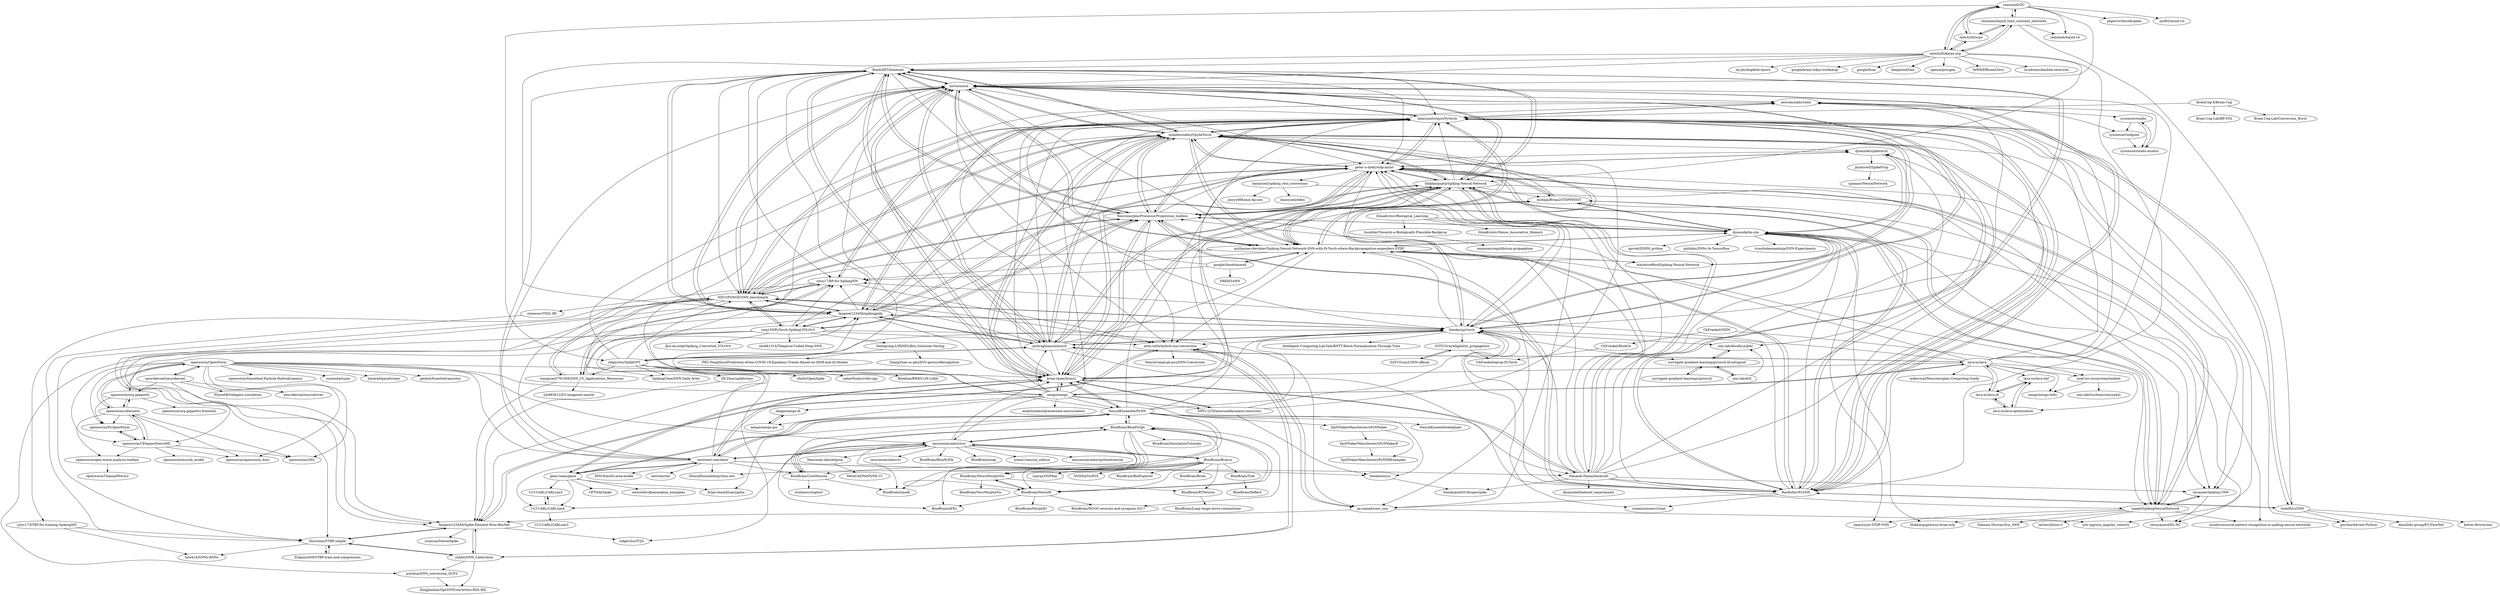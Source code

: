 digraph G {
"BindsNET/bindsnet" -> "norse/norse"
"BindsNET/bindsnet" -> "Shikhargupta/Spiking-Neural-Network"
"BindsNET/bindsnet" -> "miladmozafari/SpykeTorch"
"BindsNET/bindsnet" -> "fangwei123456/spikingjelly"
"BindsNET/bindsnet" -> "brian-team/brian2"
"BindsNET/bindsnet" -> "jeshraghian/snntorch"
"BindsNET/bindsnet" -> "BasBuller/PySNN"
"BindsNET/bindsnet" -> "NeuromorphicProcessorProject/snn_toolbox"
"BindsNET/bindsnet" -> "guillaume-chevalier/Spiking-Neural-Network-SNN-with-PyTorch-where-Backpropagation-engenders-STDP"
"BindsNET/bindsnet" -> "bamsumit/slayerPytorch"
"BindsNET/bindsnet" -> "XDUSPONGE/SNN_benchmark"
"BindsNET/bindsnet" -> "peter-u-diehl/stdp-mnist"
"BindsNET/bindsnet" -> "fzenke/spytorch"
"BindsNET/bindsnet" -> "cwq159/PyTorch-Spiking-YOLOv3"
"BindsNET/bindsnet" -> "yjwu17/BP-for-SpikingNN"
"ChFrenkel/ODIN" -> "ChFrenkel/ReckOn"
"ChFrenkel/ODIN" -> "intel-nrc-ecosystem/models"
"Shikhargupta/Spiking-Neural-Network" -> "BindsNET/bindsnet"
"Shikhargupta/Spiking-Neural-Network" -> "peter-u-diehl/stdp-mnist"
"Shikhargupta/Spiking-Neural-Network" -> "brian-team/brian2"
"Shikhargupta/Spiking-Neural-Network" -> "NeuromorphicProcessorProject/snn_toolbox"
"Shikhargupta/Spiking-Neural-Network" -> "miladmozafari/SpykeTorch"
"Shikhargupta/Spiking-Neural-Network" -> "norse/norse"
"Shikhargupta/Spiking-Neural-Network" -> "guillaume-chevalier/Spiking-Neural-Network-SNN-with-PyTorch-where-Backpropagation-engenders-STDP"
"Shikhargupta/Spiking-Neural-Network" -> "Hananel-Hazan/bindsnet"
"Shikhargupta/Spiking-Neural-Network" -> "djsaunde/lm-snn"
"Shikhargupta/Spiking-Neural-Network" -> "maael/SpikingNeuralNetwork"
"Shikhargupta/Spiking-Neural-Network" -> "bamsumit/slayerPytorch"
"Shikhargupta/Spiking-Neural-Network" -> "fangwei123456/spikingjelly"
"Shikhargupta/Spiking-Neural-Network" -> "jeshraghian/snntorch"
"Shikhargupta/Spiking-Neural-Network" -> "zxzhijia/Brian2STDPMNIST"
"Shikhargupta/Spiking-Neural-Network" -> "BasBuller/PySNN"
"XDUSPONGE/SNN_benchmark" -> "yjwu17/BP-for-SpikingNN"
"XDUSPONGE/SNN_benchmark" -> "wangxiao5791509/SNN_CV_Applications_Resources"
"XDUSPONGE/SNN_benchmark" -> "fangwei123456/spikingjelly"
"XDUSPONGE/SNN_benchmark" -> "fangwei123456/Spike-Element-Wise-ResNet"
"XDUSPONGE/SNN_benchmark" -> "cwq159/PyTorch-Spiking-YOLOv3"
"XDUSPONGE/SNN_benchmark" -> "miladmozafari/SpykeTorch"
"XDUSPONGE/SNN_benchmark" -> "thiswinex/STBP-simple"
"XDUSPONGE/SNN_benchmark" -> "SpikingChen/SNN-Daily-Arxiv"
"XDUSPONGE/SNN_benchmark" -> "nitin-rathi/hybrid-snn-conversion"
"XDUSPONGE/SNN_benchmark" -> "peter-u-diehl/stdp-mnist"
"XDUSPONGE/SNN_benchmark" -> "fzenke/spytorch"
"XDUSPONGE/SNN_benchmark" -> "yjwu17/STBP-for-training-SpikingNN"
"XDUSPONGE/SNN_benchmark" -> "bamsumit/slayerPytorch"
"XDUSPONGE/SNN_benchmark" -> "norse/norse"
"XDUSPONGE/SNN_benchmark" -> "NeuromorphicProcessorProject/snn_toolbox"
"guillaume-chevalier/Spiking-Neural-Network-SNN-with-PyTorch-where-Backpropagation-engenders-STDP" -> "miladmozafari/SpykeTorch"
"guillaume-chevalier/Spiking-Neural-Network-SNN-with-PyTorch-where-Backpropagation-engenders-STDP" -> "bamsumit/slayerPytorch"
"guillaume-chevalier/Spiking-Neural-Network-SNN-with-PyTorch-where-Backpropagation-engenders-STDP" -> "djsaunde/lm-snn"
"guillaume-chevalier/Spiking-Neural-Network-SNN-with-PyTorch-where-Backpropagation-engenders-STDP" -> "Shikhargupta/Spiking-Neural-Network"
"guillaume-chevalier/Spiking-Neural-Network-SNN-with-PyTorch-where-Backpropagation-engenders-STDP" -> "maael/SpikingNeuralNetwork"
"guillaume-chevalier/Spiking-Neural-Network-SNN-with-PyTorch-where-Backpropagation-engenders-STDP" -> "BindsNET/bindsnet"
"guillaume-chevalier/Spiking-Neural-Network-SNN-with-PyTorch-where-Backpropagation-engenders-STDP" -> "markstrefford/Spiking-Neural-Network"
"guillaume-chevalier/Spiking-Neural-Network-SNN-with-PyTorch-where-Backpropagation-engenders-STDP" -> "yjwu17/BP-for-SpikingNN"
"guillaume-chevalier/Spiking-Neural-Network-SNN-with-PyTorch-where-Backpropagation-engenders-STDP" -> "NeuromorphicProcessorProject/snn_toolbox"
"guillaume-chevalier/Spiking-Neural-Network-SNN-with-PyTorch-where-Backpropagation-engenders-STDP" -> "peter-u-diehl/stdp-mnist"
"guillaume-chevalier/Spiking-Neural-Network-SNN-with-PyTorch-where-Backpropagation-engenders-STDP" -> "BasBuller/PySNN"
"guillaume-chevalier/Spiking-Neural-Network-SNN-with-PyTorch-where-Backpropagation-engenders-STDP" -> "nitin-rathi/hybrid-snn-conversion"
"guillaume-chevalier/Spiking-Neural-Network-SNN-with-PyTorch-where-Backpropagation-engenders-STDP" -> "google/ihmehimmeli"
"guillaume-chevalier/Spiking-Neural-Network-SNN-with-PyTorch-where-Backpropagation-engenders-STDP" -> "XDUSPONGE/SNN_benchmark"
"guillaume-chevalier/Spiking-Neural-Network-SNN-with-PyTorch-where-Backpropagation-engenders-STDP" -> "aa-samad/conv_snn"
"nitin-rathi/hybrid-snn-conversion" -> "yhhhli/SNN_Calibration"
"nitin-rathi/hybrid-snn-conversion" -> "NeuroCompLab-psu/SNN-Conversion"
"nitin-rathi/hybrid-snn-conversion" -> "fangwei123456/Spike-Element-Wise-ResNet"
"nitin-rathi/hybrid-snn-conversion" -> "aa-samad/conv_snn"
"norse/norse" -> "BindsNET/bindsnet"
"norse/norse" -> "miladmozafari/SpykeTorch"
"norse/norse" -> "BasBuller/PySNN"
"norse/norse" -> "jeshraghian/snntorch"
"norse/norse" -> "bamsumit/slayerPytorch"
"norse/norse" -> "fangwei123456/spikingjelly"
"norse/norse" -> "NeuromorphicProcessorProject/snn_toolbox"
"norse/norse" -> "fzenke/spytorch"
"norse/norse" -> "Shikhargupta/Spiking-Neural-Network"
"norse/norse" -> "neuromorphs/tonic"
"norse/norse" -> "XDUSPONGE/SNN_benchmark"
"norse/norse" -> "guillaume-chevalier/Spiking-Neural-Network-SNN-with-PyTorch-where-Backpropagation-engenders-STDP"
"norse/norse" -> "brian-team/brian2"
"norse/norse" -> "peter-u-diehl/stdp-mnist"
"norse/norse" -> "nitin-rathi/hybrid-snn-conversion"
"raminmh/CfC" -> "raminmh/liquid_time_constant_networks"
"raminmh/CfC" -> "mlech26l/ncps"
"raminmh/CfC" -> "mlech26l/keras-ncp"
"raminmh/CfC" -> "paperswithcode/galai" ["e"=1]
"raminmh/CfC" -> "raminmh/liquid-s4"
"raminmh/CfC" -> "norse/norse"
"raminmh/CfC" -> "ridgerchu/SpikeGPT"
"raminmh/CfC" -> "zjc062/mind-vis" ["e"=1]
"jeshraghian/snntorch" -> "fangwei123456/spikingjelly"
"jeshraghian/snntorch" -> "norse/norse"
"jeshraghian/snntorch" -> "BindsNET/bindsnet"
"jeshraghian/snntorch" -> "miladmozafari/SpykeTorch"
"jeshraghian/snntorch" -> "fzenke/spytorch"
"jeshraghian/snntorch" -> "Shikhargupta/Spiking-Neural-Network"
"jeshraghian/snntorch" -> "XDUSPONGE/SNN_benchmark"
"jeshraghian/snntorch" -> "NeuromorphicProcessorProject/snn_toolbox"
"jeshraghian/snntorch" -> "neuromorphs/tonic"
"jeshraghian/snntorch" -> "bamsumit/slayerPytorch"
"jeshraghian/snntorch" -> "BasBuller/PySNN"
"jeshraghian/snntorch" -> "brian-team/brian2"
"jeshraghian/snntorch" -> "lava-nc/lava"
"jeshraghian/snntorch" -> "guillaume-chevalier/Spiking-Neural-Network-SNN-with-PyTorch-where-Backpropagation-engenders-STDP"
"jeshraghian/snntorch" -> "ridgerchu/SpikeGPT"
"brian-team/brian2" -> "Shikhargupta/Spiking-Neural-Network"
"brian-team/brian2" -> "peter-u-diehl/stdp-mnist"
"brian-team/brian2" -> "BindsNET/bindsnet"
"brian-team/brian2" -> "NeuromorphicProcessorProject/snn_toolbox"
"brian-team/brian2" -> "miladmozafari/SpykeTorch"
"brian-team/brian2" -> "Hananel-Hazan/bindsnet"
"brian-team/brian2" -> "genn-team/genn"
"brian-team/brian2" -> "nengo/nengo"
"brian-team/brian2" -> "nest/nest-simulator"
"brian-team/brian2" -> "NeuralEnsemble/PyNN"
"brian-team/brian2" -> "bamsumit/slayerPytorch"
"brian-team/brian2" -> "zxzhijia/Brian2STDPMNIST"
"brian-team/brian2" -> "norse/norse"
"brian-team/brian2" -> "fzenke/spytorch"
"brian-team/brian2" -> "EPFL-LCN/neuronaldynamics-exercises"
"nmi-lab/decolle-public" -> "surrogate-gradient-learning/pytorch-lif-autograd"
"genn-team/genn" -> "brian-team/brian2genn"
"genn-team/genn" -> "NeuralEnsemble/PyNN"
"genn-team/genn" -> "UCI-CARL/CARLsim4"
"genn-team/genn" -> "brian-team/brian2"
"genn-team/genn" -> "nest/nest-simulator"
"genn-team/genn" -> "neworderofjamie/genn_examples"
"genn-team/genn" -> "OFTNAI/Spike"
"genn-team/genn" -> "UCI-CARL/CARLsim3"
"zxzhijia/Brian2STDPMNIST" -> "peter-u-diehl/stdp-mnist"
"zxzhijia/Brian2STDPMNIST" -> "djsaunde/lm-snn"
"zxzhijia/Brian2STDPMNIST" -> "NeuromorphicProcessorProject/snn_toolbox"
"zxzhijia/Brian2STDPMNIST" -> "maael/SpikingNeuralNetwork"
"zxzhijia/Brian2STDPMNIST" -> "mrahtz/musical-pattern-recognition-in-spiking-neural-networks"
"zxzhijia/Brian2STDPMNIST" -> "miladmozafari/SpykeTorch"
"openworm/org.geppetto" -> "openworm/sibernetic"
"openworm/org.geppetto" -> "openworm/org.geppetto.frontend"
"openworm/org.geppetto" -> "openworm/PyOpenWorm"
"mlech26l/keras-ncp" -> "raminmh/liquid_time_constant_networks"
"mlech26l/keras-ncp" -> "mlech26l/ncps"
"mlech26l/keras-ncp" -> "raminmh/CfC"
"mlech26l/keras-ncp" -> "BindsNET/bindsnet"
"mlech26l/keras-ncp" -> "norse/norse"
"mlech26l/keras-ncp" -> "ml-jku/hopfield-layers" ["e"=1]
"mlech26l/keras-ncp" -> "google/brain-tokyo-workshop" ["e"=1]
"mlech26l/keras-ncp" -> "google/brax" ["e"=1]
"mlech26l/keras-ncp" -> "deepmind/rlax" ["e"=1]
"mlech26l/keras-ncp" -> "BasBuller/PySNN"
"mlech26l/keras-ncp" -> "Shikhargupta/Spiking-Neural-Network"
"mlech26l/keras-ncp" -> "fangwei123456/spikingjelly"
"mlech26l/keras-ncp" -> "openai/procgen" ["e"=1]
"mlech26l/keras-ncp" -> "YeWR/EfficientZero" ["e"=1]
"mlech26l/keras-ncp" -> "lucidrains/lambda-networks" ["e"=1]
"openworm/OpenWorm" -> "openworm/sibernetic"
"openworm/OpenWorm" -> "openworm/CElegansNeuroML"
"openworm/OpenWorm" -> "openworm/org.geppetto"
"openworm/OpenWorm" -> "openworm/PyOpenWorm"
"openworm/OpenWorm" -> "neurokernel/neurokernel"
"openworm/OpenWorm" -> "openworm/Smoothed-Particle-Hydrodynamics"
"openworm/OpenWorm" -> "brian-team/brian2"
"openworm/OpenWorm" -> "openworm/c302"
"openworm/OpenWorm" -> "numenta/nupic" ["e"=1]
"openworm/OpenWorm" -> "neuronsimulator/nrn"
"openworm/OpenWorm" -> "openworm/openworm_docs"
"openworm/OpenWorm" -> "nest/nest-simulator"
"openworm/OpenWorm" -> "dorarad/gansformer" ["e"=1]
"openworm/OpenWorm" -> "geohot/fromthetransistor" ["e"=1]
"openworm/OpenWorm" -> "nengo/nengo"
"SpiNNakerManchester/sPyNNaker" -> "SpiNNakerManchester/sPyNNaker8"
"SpiNNakerManchester/sPyNNaker" -> "SpiNNakerManchester/PyNN8Examples"
"DimaKrotov/Biological_Learning" -> "DimaKrotov/Dense_Associative_Memory"
"DimaKrotov/Biological_Learning" -> "fzenke/spytorch"
"DimaKrotov/Biological_Learning" -> "bscellier/Towards-a-Biologically-Plausible-Backprop"
"DimaKrotov/Biological_Learning" -> "djsaunde/lm-snn"
"EPFL-LCN/neuronaldynamics-exercises" -> "brian-team/brian2"
"EPFL-LCN/neuronaldynamics-exercises" -> "miladmozafari/SpykeTorch"
"EPFL-LCN/neuronaldynamics-exercises" -> "fzenke/auryn"
"EPFL-LCN/neuronaldynamics-exercises" -> "fzenke/spytorch"
"djsaunde/lm-snn" -> "peter-u-diehl/stdp-mnist"
"djsaunde/lm-snn" -> "zxzhijia/Brian2STDPMNIST"
"djsaunde/lm-snn" -> "tavanaei/Spiking-CNN"
"djsaunde/lm-snn" -> "markstrefford/Spiking-Neural-Network"
"djsaunde/lm-snn" -> "djsaunde/spiketorch"
"djsaunde/lm-snn" -> "maael/SpikingNeuralNetwork"
"djsaunde/lm-snn" -> "zhouyanasd/DL-NC"
"djsaunde/lm-snn" -> "NeuromorphicProcessorProject/snn_toolbox"
"djsaunde/lm-snn" -> "npvoid/SDNN_python"
"djsaunde/lm-snn" -> "guillaume-chevalier/Spiking-Neural-Network-SNN-with-PyTorch-where-Backpropagation-engenders-STDP"
"djsaunde/lm-snn" -> "plotlabs/SNNs-In-Tensorflow"
"djsaunde/lm-snn" -> "haoyz/sym-STDP-SNN"
"djsaunde/lm-snn" -> "Shikhargupta/Spiking-Neural-Network"
"djsaunde/lm-snn" -> "ricardodeazambuja/SNN-Experiments"
"djsaunde/lm-snn" -> "Shikhargupta/snn-brian-mlp"
"fzenke/auryn" -> "fzenke/pub2018superspike"
"google/ihmehimmeli" -> "SRKH/S4NN"
"google/ihmehimmeli" -> "yjwu17/BP-for-SpikingNN"
"google/ihmehimmeli" -> "guillaume-chevalier/Spiking-Neural-Network-SNN-with-PyTorch-where-Backpropagation-engenders-STDP"
"google/ihmehimmeli" -> "bamsumit/slayerPytorch"
"miladmozafari/SpykeTorch" -> "bamsumit/slayerPytorch"
"miladmozafari/SpykeTorch" -> "norse/norse"
"miladmozafari/SpykeTorch" -> "fzenke/spytorch"
"miladmozafari/SpykeTorch" -> "peter-u-diehl/stdp-mnist"
"miladmozafari/SpykeTorch" -> "BindsNET/bindsnet"
"miladmozafari/SpykeTorch" -> "NeuromorphicProcessorProject/snn_toolbox"
"miladmozafari/SpykeTorch" -> "guillaume-chevalier/Spiking-Neural-Network-SNN-with-PyTorch-where-Backpropagation-engenders-STDP"
"miladmozafari/SpykeTorch" -> "XDUSPONGE/SNN_benchmark"
"miladmozafari/SpykeTorch" -> "BasBuller/PySNN"
"miladmozafari/SpykeTorch" -> "tavanaei/Spiking-CNN"
"miladmozafari/SpykeTorch" -> "Shikhargupta/Spiking-Neural-Network"
"miladmozafari/SpykeTorch" -> "fangwei123456/spikingjelly"
"miladmozafari/SpykeTorch" -> "djsaunde/spiketorch"
"miladmozafari/SpykeTorch" -> "jeshraghian/snntorch"
"miladmozafari/SpykeTorch" -> "brian-team/brian2"
"nengo/nengo" -> "brian-team/brian2"
"nengo/nengo" -> "nengo/nengo-gui"
"nengo/nengo" -> "nengo/nengo-dl"
"nengo/nengo" -> "bamsumit/slayerPytorch"
"nengo/nengo" -> "NeuralEnsemble/PyNN"
"nengo/nengo" -> "miladmozafari/SpykeTorch"
"nengo/nengo" -> "BindsNET/bindsnet"
"nengo/nengo" -> "analyticalmonk/awesome-neuroscience" ["e"=1]
"nengo/nengo" -> "jeshraghian/snntorch"
"nengo/nengo" -> "norse/norse"
"nengo/nengo" -> "EPFL-LCN/neuronaldynamics-exercises"
"nengo/nengo" -> "lava-nc/lava"
"nengo/nengo" -> "Shikhargupta/Spiking-Neural-Network"
"nengo/nengo" -> "Hananel-Hazan/bindsnet"
"nengo/nengo" -> "neuronsimulator/nrn"
"BasBuller/PySNN" -> "norse/norse"
"BasBuller/PySNN" -> "miladmozafari/SpykeTorch"
"BasBuller/PySNN" -> "tudelft/cuSNN"
"BasBuller/PySNN" -> "bamsumit/slayerPytorch"
"BasBuller/PySNN" -> "NeuromorphicProcessorProject/snn_toolbox"
"BasBuller/PySNN" -> "BindsNET/bindsnet"
"BasBuller/PySNN" -> "djsaunde/spiketorch"
"BasBuller/PySNN" -> "romainzimmer/s2net"
"BasBuller/PySNN" -> "djsaunde/lm-snn"
"BasBuller/PySNN" -> "guillaume-chevalier/Spiking-Neural-Network-SNN-with-PyTorch-where-Backpropagation-engenders-STDP"
"BasBuller/PySNN" -> "peter-u-diehl/stdp-mnist"
"BasBuller/PySNN" -> "fzenke/spytorch"
"BasBuller/PySNN" -> "yjwu17/BP-for-SpikingNN"
"BasBuller/PySNN" -> "Shikhargupta/Spiking-Neural-Network"
"BasBuller/PySNN" -> "aa-samad/conv_snn"
"fangwei123456/spikingjelly" -> "XDUSPONGE/SNN_benchmark"
"fangwei123456/spikingjelly" -> "jeshraghian/snntorch"
"fangwei123456/spikingjelly" -> "norse/norse"
"fangwei123456/spikingjelly" -> "BindsNET/bindsnet"
"fangwei123456/spikingjelly" -> "miladmozafari/SpykeTorch"
"fangwei123456/spikingjelly" -> "bamsumit/slayerPytorch"
"fangwei123456/spikingjelly" -> "cwq159/PyTorch-Spiking-YOLOv3"
"fangwei123456/spikingjelly" -> "Shikhargupta/Spiking-Neural-Network"
"fangwei123456/spikingjelly" -> "fzenke/spytorch"
"fangwei123456/spikingjelly" -> "NeuromorphicProcessorProject/snn_toolbox"
"fangwei123456/spikingjelly" -> "peter-u-diehl/stdp-mnist"
"fangwei123456/spikingjelly" -> "fangwei123456/Spike-Element-Wise-ResNet"
"fangwei123456/spikingjelly" -> "yjwu17/BP-for-SpikingNN"
"fangwei123456/spikingjelly" -> "brian-team/brian2"
"fangwei123456/spikingjelly" -> "ZK-Zhou/spikformer"
"cwq159/PyTorch-Spiking-YOLOv3" -> "fangwei123456/Spike-Element-Wise-ResNet"
"cwq159/PyTorch-Spiking-YOLOv3" -> "XDUSPONGE/SNN_benchmark"
"cwq159/PyTorch-Spiking-YOLOv3" -> "NeuromorphicProcessorProject/snn_toolbox"
"cwq159/PyTorch-Spiking-YOLOv3" -> "nitin-rathi/hybrid-snn-conversion"
"cwq159/PyTorch-Spiking-YOLOv3" -> "wangxiao5791509/SNN_CV_Applications_Resources"
"cwq159/PyTorch-Spiking-YOLOv3" -> "fangwei123456/spikingjelly"
"cwq159/PyTorch-Spiking-YOLOv3" -> "aa-samad/conv_snn"
"cwq159/PyTorch-Spiking-YOLOv3" -> "yjwu17/BP-for-SpikingNN"
"cwq159/PyTorch-Spiking-YOLOv3" -> "Shengrong-LSR/HDLBits-Solutions-Verilog"
"cwq159/PyTorch-Spiking-YOLOv3" -> "fjcu-ee-islab/Spiking_Converted_YOLOv4"
"cwq159/PyTorch-Spiking-YOLOv3" -> "zbs881314/Temporal-Coded-Deep-SNN"
"cwq159/PyTorch-Spiking-YOLOv3" -> "putshua/SNN_conversion_QCFS"
"yjwu17/STBP-for-training-SpikingNN" -> "hewh16/SNNs-RNNs"
"yjwu17/STBP-for-training-SpikingNN" -> "thiswinex/STBP-simple"
"Hananel-Hazan/bindsnet" -> "Shikhargupta/Spiking-Neural-Network"
"Hananel-Hazan/bindsnet" -> "brian-team/brian2"
"Hananel-Hazan/bindsnet" -> "NeuromorphicProcessorProject/snn_toolbox"
"Hananel-Hazan/bindsnet" -> "djsaunde/lm-snn"
"Hananel-Hazan/bindsnet" -> "peter-u-diehl/stdp-mnist"
"Hananel-Hazan/bindsnet" -> "djsaunde/bindsnet_experiments"
"Hananel-Hazan/bindsnet" -> "djsaunde/spiketorch"
"Hananel-Hazan/bindsnet" -> "bamsumit/slayerPytorch"
"Hananel-Hazan/bindsnet" -> "miladmozafari/SpykeTorch"
"Hananel-Hazan/bindsnet" -> "maael/SpikingNeuralNetwork"
"Hananel-Hazan/bindsnet" -> "fzenke/pub2018superspike"
"Hananel-Hazan/bindsnet" -> "guillaume-chevalier/Spiking-Neural-Network-SNN-with-PyTorch-where-Backpropagation-engenders-STDP"
"Hananel-Hazan/bindsnet" -> "fzenke/spytorch"
"Hananel-Hazan/bindsnet" -> "BasBuller/PySNN"
"Hananel-Hazan/bindsnet" -> "tavanaei/Spiking-CNN"
"bamsumit/slayerPytorch" -> "miladmozafari/SpykeTorch"
"bamsumit/slayerPytorch" -> "fzenke/spytorch"
"bamsumit/slayerPytorch" -> "yjwu17/BP-for-SpikingNN"
"bamsumit/slayerPytorch" -> "norse/norse"
"bamsumit/slayerPytorch" -> "NeuromorphicProcessorProject/snn_toolbox"
"bamsumit/slayerPytorch" -> "tudelft/cuSNN"
"bamsumit/slayerPytorch" -> "neuromorphs/tonic"
"bamsumit/slayerPytorch" -> "BasBuller/PySNN"
"bamsumit/slayerPytorch" -> "gorchard/event-Python" ["e"=1]
"bamsumit/slayerPytorch" -> "uzh-rpg/snn_angular_velocity" ["e"=1]
"bamsumit/slayerPytorch" -> "peter-u-diehl/stdp-mnist"
"bamsumit/slayerPytorch" -> "guillaume-chevalier/Spiking-Neural-Network-SNN-with-PyTorch-where-Backpropagation-engenders-STDP"
"bamsumit/slayerPytorch" -> "fangwei123456/spikingjelly"
"bamsumit/slayerPytorch" -> "XDUSPONGE/SNN_benchmark"
"bamsumit/slayerPytorch" -> "nmi-lab/decolle-public"
"nest/nest-simulator" -> "NeuralEnsemble/PyNN"
"nest/nest-simulator" -> "genn-team/genn"
"nest/nest-simulator" -> "brian-team/brian2"
"nest/nest-simulator" -> "norse/norse"
"nest/nest-simulator" -> "INM-6/multi-area-model"
"nest/nest-simulator" -> "UCI-CARL/CARLsim4"
"nest/nest-simulator" -> "BindsNET/bindsnet"
"nest/nest-simulator" -> "neuronsimulator/nrn"
"nest/nest-simulator" -> "miladmozafari/SpykeTorch"
"nest/nest-simulator" -> "fzenke/auryn"
"nest/nest-simulator" -> "BlueBrain/CoreNeuron"
"nest/nest-simulator" -> "nest/nestml"
"nest/nest-simulator" -> "NeuralEnsemble/python-neo" ["e"=1]
"nest/nest-simulator" -> "fangwei123456/spikingjelly"
"nest/nest-simulator" -> "Hananel-Hazan/bindsnet"
"raminmh/liquid_time_constant_networks" -> "mlech26l/keras-ncp"
"raminmh/liquid_time_constant_networks" -> "raminmh/CfC"
"raminmh/liquid_time_constant_networks" -> "mlech26l/ncps"
"raminmh/liquid_time_constant_networks" -> "raminmh/liquid-s4"
"raminmh/liquid_time_constant_networks" -> "tudelft/cuSNN"
"BrainCog-X/Brain-Cog" -> "Brain-Cog-Lab/BP-STA"
"BrainCog-X/Brain-Cog" -> "bamsumit/slayerPytorch"
"BrainCog-X/Brain-Cog" -> "Brain-Cog-Lab/Conversion_Burst"
"UCI-CARL/CARLsim4" -> "UCI-CARL/CARLsim3"
"UCI-CARL/CARLsim4" -> "UCI-CARL/CARLsim5"
"tudelft/cuSNN" -> "BasBuller/PySNN"
"tudelft/cuSNN" -> "bamsumit/slayerPytorch"
"tudelft/cuSNN" -> "gorchard/event-Python" ["e"=1]
"tudelft/cuSNN" -> "daniilidis-group/EV-FlowNet" ["e"=1]
"tudelft/cuSNN" -> "better-flow/evimo" ["e"=1]
"lava-nc/lava-dl" -> "lava-nc/lava-optimization"
"lava-nc/lava-dl" -> "lava-nc/lava-dnf"
"lava-nc/lava-dl" -> "lava-nc/lava"
"lava-nc/lava" -> "lava-nc/lava-dl"
"lava-nc/lava" -> "intel-nrc-ecosystem/models"
"lava-nc/lava" -> "lava-nc/lava-optimization"
"lava-nc/lava" -> "bamsumit/slayerPytorch"
"lava-nc/lava" -> "neuromorphs/tonic"
"lava-nc/lava" -> "lava-nc/lava-dnf"
"lava-nc/lava" -> "jeshraghian/snntorch"
"lava-nc/lava" -> "NeuromorphicProcessorProject/snn_toolbox"
"lava-nc/lava" -> "norse/norse"
"lava-nc/lava" -> "fzenke/spytorch"
"lava-nc/lava" -> "nengo/nengo-loihi"
"lava-nc/lava" -> "mikeroyal/Neuromorphic-Computing-Guide"
"lava-nc/lava" -> "brian-team/brian2"
"lava-nc/lava" -> "nengo/nengo"
"lava-nc/lava-optimization" -> "lava-nc/lava-dnf"
"lava-nc/lava-optimization" -> "lava-nc/lava-dl"
"neuromorphs/tonic" -> "synsense/sinabs"
"neuromorphs/tonic" -> "synsense/sinabs-exodus"
"neuromorphs/tonic" -> "bamsumit/slayerPytorch"
"neuromorphs/tonic" -> "synsense/rockpool"
"yjwu17/BP-for-SpikingNN" -> "stonezwr/TSSL-BP"
"yjwu17/BP-for-SpikingNN" -> "XDUSPONGE/SNN_benchmark"
"yjwu17/BP-for-SpikingNN" -> "bamsumit/slayerPytorch"
"yjwu17/BP-for-SpikingNN" -> "nitin-rathi/hybrid-snn-conversion"
"yjwu17/BP-for-SpikingNN" -> "wangxiao5791509/SNN_CV_Applications_Resources"
"yjwu17/BP-for-SpikingNN" -> "thiswinex/STBP-simple"
"NeuromorphicProcessorProject/snn_toolbox" -> "miladmozafari/SpykeTorch"
"NeuromorphicProcessorProject/snn_toolbox" -> "bamsumit/slayerPytorch"
"NeuromorphicProcessorProject/snn_toolbox" -> "peter-u-diehl/stdp-mnist"
"NeuromorphicProcessorProject/snn_toolbox" -> "norse/norse"
"NeuromorphicProcessorProject/snn_toolbox" -> "zxzhijia/Brian2STDPMNIST"
"NeuromorphicProcessorProject/snn_toolbox" -> "cwq159/PyTorch-Spiking-YOLOv3"
"NeuromorphicProcessorProject/snn_toolbox" -> "Shikhargupta/Spiking-Neural-Network"
"NeuromorphicProcessorProject/snn_toolbox" -> "brian-team/brian2"
"NeuromorphicProcessorProject/snn_toolbox" -> "djsaunde/lm-snn"
"NeuromorphicProcessorProject/snn_toolbox" -> "BasBuller/PySNN"
"NeuromorphicProcessorProject/snn_toolbox" -> "BindsNET/bindsnet"
"NeuromorphicProcessorProject/snn_toolbox" -> "guillaume-chevalier/Spiking-Neural-Network-SNN-with-PyTorch-where-Backpropagation-engenders-STDP"
"NeuromorphicProcessorProject/snn_toolbox" -> "djsaunde/spiketorch"
"NeuromorphicProcessorProject/snn_toolbox" -> "nitin-rathi/hybrid-snn-conversion"
"NeuromorphicProcessorProject/snn_toolbox" -> "XDUSPONGE/SNN_benchmark"
"ZLkanyo009/STBP-train-and-compression" -> "thiswinex/STBP-simple"
"thiswinex/STBP-simple" -> "ZLkanyo009/STBP-train-and-compression"
"thiswinex/STBP-simple" -> "hewh16/SNNs-RNNs"
"thiswinex/STBP-simple" -> "yhhhli/SNN_Calibration"
"thiswinex/STBP-simple" -> "fangwei123456/Spike-Element-Wise-ResNet"
"Neurosim-lab/netpyne" -> "MetaCell/NetPyNE-UI"
"ridgerchu/SpikeGPT" -> "ZK-Zhou/spikformer"
"ridgerchu/SpikeGPT" -> "ridgerchu/TCJA"
"ridgerchu/SpikeGPT" -> "jeshraghian/snntorch"
"ridgerchu/SpikeGPT" -> "saharNooby/rwkv.cpp" ["e"=1]
"ridgerchu/SpikeGPT" -> "fangwei123456/spikingjelly"
"ridgerchu/SpikeGPT" -> "fangwei123456/Spike-Element-Wise-ResNet"
"ridgerchu/SpikeGPT" -> "XDUSPONGE/SNN_benchmark"
"ridgerchu/SpikeGPT" -> "SpikingChen/SNN-Daily-Arxiv"
"ridgerchu/SpikeGPT" -> "neuromorphs/tonic"
"ridgerchu/SpikeGPT" -> "fzenke/spytorch"
"ridgerchu/SpikeGPT" -> "wangxiao5791509/SNN_CV_Applications_Resources"
"ridgerchu/SpikeGPT" -> "Blealtan/RWKV-LM-LoRA" ["e"=1]
"ridgerchu/SpikeGPT" -> "sfmth/OpenSpike" ["e"=1]
"neurokernel/neurokernel" -> "openworm/org.geppetto"
"neurokernel/neurokernel" -> "openworm/OpenWorm"
"neurokernel/neurokernel" -> "neurokernel/neurodriver"
"neurokernel/neurokernel" -> "openworm/CElegansNeuroML"
"neurokernel/neurokernel" -> "Flowx08/Celegans-simulation"
"openworm/CElegansNeuroML" -> "openworm/PyOpenWorm"
"openworm/CElegansNeuroML" -> "openworm/c302"
"openworm/CElegansNeuroML" -> "openworm/sibernetic"
"openworm/CElegansNeuroML" -> "openworm/open-worm-analysis-toolbox"
"openworm/CElegansNeuroML" -> "openworm/muscle_model"
"openworm/CElegansNeuroML" -> "openworm/openworm_docs"
"openworm/PyOpenWorm" -> "openworm/CElegansNeuroML"
"nengo/nengo-dl" -> "nengo/nengo-gui"
"Shengrong-LSR/HDLBits-Solutions-Verilog" -> "PKU-FengShuo/Prediction-of-the-COVID-19-Epidemic-Trends-Based-on-SEIR-and-AI-Models"
"Shengrong-LSR/HDLBits-Solutions-Verilog" -> "ZhangYuan-ss-pku/DVS-gestureRecognition"
"intel-nrc-ecosystem/models" -> "nengo/nengo-loihi"
"intel-nrc-ecosystem/models" -> "nmi-lab/torchneuromorphic"
"fzenke/spytorch" -> "miladmozafari/SpykeTorch"
"fzenke/spytorch" -> "bamsumit/slayerPytorch"
"fzenke/spytorch" -> "romainzimmer/s2net"
"fzenke/spytorch" -> "norse/norse"
"fzenke/spytorch" -> "surrogate-gradient-learning/pytorch-lif-autograd"
"fzenke/spytorch" -> "XDUSPONGE/SNN_benchmark"
"fzenke/spytorch" -> "IGITUGraz/eligibility_propagation"
"fzenke/spytorch" -> "neuromorphs/tonic"
"fzenke/spytorch" -> "jeshraghian/snntorch"
"fzenke/spytorch" -> "nitin-rathi/hybrid-snn-conversion"
"fzenke/spytorch" -> "peter-u-diehl/stdp-mnist"
"fzenke/spytorch" -> "guillaume-chevalier/Spiking-Neural-Network-SNN-with-PyTorch-where-Backpropagation-engenders-STDP"
"fzenke/spytorch" -> "fangwei123456/spikingjelly"
"fzenke/spytorch" -> "Intelligent-Computing-Lab-Yale/BNTT-Batch-Normalization-Through-Time"
"fzenke/spytorch" -> "nmi-lab/decolle-public"
"peter-u-diehl/stdp-mnist" -> "zxzhijia/Brian2STDPMNIST"
"peter-u-diehl/stdp-mnist" -> "djsaunde/lm-snn"
"peter-u-diehl/stdp-mnist" -> "miladmozafari/SpykeTorch"
"peter-u-diehl/stdp-mnist" -> "maael/SpikingNeuralNetwork"
"peter-u-diehl/stdp-mnist" -> "Shikhargupta/Spiking-Neural-Network"
"peter-u-diehl/stdp-mnist" -> "NeuromorphicProcessorProject/snn_toolbox"
"peter-u-diehl/stdp-mnist" -> "djsaunde/spiketorch"
"peter-u-diehl/stdp-mnist" -> "brian-team/brian2"
"peter-u-diehl/stdp-mnist" -> "dannyneil/spiking_relu_conversion"
"peter-u-diehl/stdp-mnist" -> "bamsumit/slayerPytorch"
"peter-u-diehl/stdp-mnist" -> "XDUSPONGE/SNN_benchmark"
"peter-u-diehl/stdp-mnist" -> "markstrefford/Spiking-Neural-Network"
"peter-u-diehl/stdp-mnist" -> "tavanaei/Spiking-CNN"
"peter-u-diehl/stdp-mnist" -> "guillaume-chevalier/Spiking-Neural-Network-SNN-with-PyTorch-where-Backpropagation-engenders-STDP"
"peter-u-diehl/stdp-mnist" -> "aa-samad/conv_snn"
"BlueBrain/Brayns" -> "BlueBrain/RTNeuron"
"BlueBrain/Brayns" -> "BlueBrain/NeuroMorphoVis"
"BlueBrain/Brayns" -> "BlueBrain/CoreNeuron"
"BlueBrain/Brayns" -> "BlueBrain/NeuroM"
"BlueBrain/Brayns" -> "BlueBrain/BluePyOpt"
"BlueBrain/Brayns" -> "BlueBrain/Brion"
"BlueBrain/Brayns" -> "ospray/OSPRay"
"BlueBrain/Brayns" -> "NVIDIA/VisRTX" ["e"=1]
"BlueBrain/Brayns" -> "BlueBrain/BioExplorer"
"BlueBrain/Brayns" -> "neuronsimulator/nrn"
"BlueBrain/Brayns" -> "BlueBrain/Tide"
"mlech26l/ncps" -> "raminmh/liquid_time_constant_networks"
"mlech26l/ncps" -> "raminmh/CfC"
"mlech26l/ncps" -> "mlech26l/keras-ncp"
"BlueBrain/BluePyOpt" -> "BlueBrain/NeuroM"
"BlueBrain/BluePyOpt" -> "BlueBrain/eFEL"
"BlueBrain/BluePyOpt" -> "BlueBrain/CoreNeuron"
"BlueBrain/BluePyOpt" -> "neuronsimulator/nrn"
"BlueBrain/BluePyOpt" -> "BlueBrain/nmodl"
"BlueBrain/BluePyOpt" -> "BlueBrain/NeuroMorphoVis"
"BlueBrain/BluePyOpt" -> "BlueBrain/MOOC-neurons-and-synapses-2017"
"BlueBrain/BluePyOpt" -> "NeuralEnsemble/PyNN"
"BlueBrain/BluePyOpt" -> "BlueBrain/SimulationTutorials"
"NeuralEnsemble/PyNN" -> "nest/nest-simulator"
"NeuralEnsemble/PyNN" -> "genn-team/genn"
"NeuralEnsemble/PyNN" -> "NeuralEnsemble/python-neo" ["e"=1]
"NeuralEnsemble/PyNN" -> "SpiNNakerManchester/sPyNNaker"
"NeuralEnsemble/PyNN" -> "brian-team/brian2"
"NeuralEnsemble/PyNN" -> "BlueBrain/NeuroM"
"NeuralEnsemble/PyNN" -> "norse/norse"
"NeuralEnsemble/PyNN" -> "peter-u-diehl/stdp-mnist"
"NeuralEnsemble/PyNN" -> "BlueBrain/BluePyOpt"
"NeuralEnsemble/PyNN" -> "brian-team/brian2genn"
"NeuralEnsemble/PyNN" -> "fzenke/spytorch"
"NeuralEnsemble/PyNN" -> "NeuralEnsemble/elephant" ["e"=1]
"NeuralEnsemble/PyNN" -> "fzenke/auryn"
"NeuralEnsemble/PyNN" -> "bamsumit/slayerPytorch"
"NeuralEnsemble/PyNN" -> "UCI-CARL/CARLsim4"
"IGITUGraz/eligibility_propagation" -> "ChFrenkel/eprop-PyTorch"
"IGITUGraz/eligibility_propagation" -> "IGITUGraz/LSNN-official"
"ZK-Zhou/spikformer" -> "fangwei123456/Spike-Element-Wise-ResNet"
"synsense/sinabs" -> "synsense/sinabs-exodus"
"synsense/sinabs" -> "synsense/rockpool"
"synsense/sinabs-exodus" -> "synsense/sinabs"
"aa-samad/conv_snn" -> "uzh-rpg/snn_angular_velocity" ["e"=1]
"aa-samad/conv_snn" -> "nitin-rathi/hybrid-snn-conversion"
"aa-samad/conv_snn" -> "fangwei123456/Spike-Element-Wise-ResNet"
"UCI-CARL/CARLsim3" -> "UCI-CARL/CARLsim4"
"fangwei123456/Spike-Element-Wise-ResNet" -> "yhhhli/SNN_Calibration"
"fangwei123456/Spike-Element-Wise-ResNet" -> "thiswinex/STBP-simple"
"fangwei123456/Spike-Element-Wise-ResNet" -> "nitin-rathi/hybrid-snn-conversion"
"fangwei123456/Spike-Element-Wise-ResNet" -> "urancon/StereoSpike"
"fangwei123456/Spike-Element-Wise-ResNet" -> "ridgerchu/TCJA"
"BlueBrain/NeuroMorphoVis" -> "BlueBrain/NeuroM"
"BlueBrain/NeuroMorphoVis" -> "BlueBrain/VessMorphoVis"
"BlueBrain/NeuroMorphoVis" -> "BlueBrain/RTNeuron"
"wangxiao5791509/SNN_CV_Applications_Resources" -> "XDUSPONGE/SNN_benchmark"
"wangxiao5791509/SNN_CV_Applications_Resources" -> "lyh983012/ES-imagenet-master"
"wangxiao5791509/SNN_CV_Applications_Resources" -> "fangwei123456/Spike-Element-Wise-ResNet"
"wangxiao5791509/SNN_CV_Applications_Resources" -> "yjwu17/BP-for-SpikingNN"
"yhhhli/SNN_Calibration" -> "DingJianhao/OptSNNConvertion-RNL-RIL"
"yhhhli/SNN_Calibration" -> "nitin-rathi/hybrid-snn-conversion"
"yhhhli/SNN_Calibration" -> "fangwei123456/Spike-Element-Wise-ResNet"
"yhhhli/SNN_Calibration" -> "thiswinex/STBP-simple"
"yhhhli/SNN_Calibration" -> "putshua/SNN_conversion_QCFS"
"IGITUGraz/LSNN-official" -> "IGITUGraz/eligibility_propagation"
"openworm/sibernetic" -> "openworm/org.geppetto"
"openworm/sibernetic" -> "openworm/open-worm-analysis-toolbox"
"openworm/sibernetic" -> "openworm/CElegansNeuroML"
"openworm/sibernetic" -> "openworm/c302"
"openworm/sibernetic" -> "openworm/PyOpenWorm"
"openworm/sibernetic" -> "openworm/openworm_docs"
"openworm/sibernetic" -> "openworm/OpenWorm"
"neuronsimulator/nrn" -> "BlueBrain/CoreNeuron"
"neuronsimulator/nrn" -> "BlueBrain/BluePyOpt"
"neuronsimulator/nrn" -> "BlueBrain/nmodl"
"neuronsimulator/nrn" -> "Neurosim-lab/netpyne"
"neuronsimulator/nrn" -> "BlueBrain/eFEL"
"neuronsimulator/nrn" -> "BlueBrain/NeuroMorphoVis"
"neuronsimulator/nrn" -> "brian-team/brian2"
"neuronsimulator/nrn" -> "BlueBrain/NeuroM"
"neuronsimulator/nrn" -> "neuronsimulator/iv"
"neuronsimulator/nrn" -> "BlueBrain/BluePyEfe"
"neuronsimulator/nrn" -> "BlueBrain/snap"
"neuronsimulator/nrn" -> "orena1/neuron_reduce"
"neuronsimulator/nrn" -> "nest/nest-simulator"
"neuronsimulator/nrn" -> "neuronsimulator/pythontutorial"
"neuronsimulator/nrn" -> "BlueBrain/Brayns"
"BlueBrain/NeuroM" -> "BlueBrain/BluePyOpt"
"BlueBrain/NeuroM" -> "BlueBrain/NeuroMorphoVis"
"BlueBrain/NeuroM" -> "BlueBrain/eFEL"
"BlueBrain/NeuroM" -> "BlueBrain/MorphIO"
"BlueBrain/NeuroM" -> "BlueBrain/MOOC-neurons-and-synapses-2017"
"lava-nc/lava-dnf" -> "lava-nc/lava-optimization"
"lava-nc/lava-dnf" -> "lava-nc/lava-dl"
"markstrefford/Spiking-Neural-Network" -> "djsaunde/lm-snn"
"tavanaei/Spiking-CNN" -> "zhouyanasd/DL-NC"
"tavanaei/Spiking-CNN" -> "maael/SpikingNeuralNetwork"
"synsense/rockpool" -> "synsense/sinabs-exodus"
"surrogate-gradient-learning/spytorch" -> "surrogate-gradient-learning/pytorch-lif-autograd"
"djsaunde/spiketorch" -> "jmsbrcwll/SpikeProp"
"djsaunde/spiketorch" -> "djsaunde/lm-snn"
"djsaunde/spiketorch" -> "peter-u-diehl/stdp-mnist"
"BlueBrain/Tide" -> "BlueBrain/Deflect"
"dannyneil/spiking_relu_conversion" -> "tavanaei/Spiking-CNN"
"dannyneil/spiking_relu_conversion" -> "jinyyy666/mm-bp-snn"
"dannyneil/spiking_relu_conversion" -> "dannyneil/edbn"
"BlueBrain/RTNeuron" -> "BlueBrain/Long-range-micro-connectome"
"maael/SpikingNeuralNetwork" -> "tavanaei/Spiking-CNN"
"maael/SpikingNeuralNetwork" -> "mrahtz/musical-pattern-recognition-in-spiking-neural-networks"
"maael/SpikingNeuralNetwork" -> "peter-u-diehl/stdp-mnist"
"maael/SpikingNeuralNetwork" -> "Shikhargupta/snn-brian-mlp"
"maael/SpikingNeuralNetwork" -> "djsaunde/lm-snn"
"maael/SpikingNeuralNetwork" -> "zhouyanasd/DL-NC"
"maael/SpikingNeuralNetwork" -> "haoyz/sym-STDP-SNN"
"maael/SpikingNeuralNetwork" -> "Sabnam-Mustari/Iris_SNN"
"maael/SpikingNeuralNetwork" -> "zxzhijia/Brian2STDPMNIST"
"maael/SpikingNeuralNetwork" -> "tartavull/snn-rl"
"surrogate-gradient-learning/pytorch-lif-autograd" -> "nmi-lab/decolle-public"
"surrogate-gradient-learning/pytorch-lif-autograd" -> "surrogate-gradient-learning/spytorch"
"surrogate-gradient-learning/pytorch-lif-autograd" -> "nmi-lab/dcll"
"nengo/nengo-gui" -> "nengo/nengo-dl"
"stonezwr/TSSL-BP" -> "thiswinex/STBP-simple"
"bscellier/Towards-a-Biologically-Plausible-Backprop" -> "smonsays/equilibrium-propagation"
"nmi-lab/dcll" -> "surrogate-gradient-learning/pytorch-lif-autograd"
"nmi-lab/dcll" -> "nmi-lab/decolle-public"
"BlueBrain/CoreNeuron" -> "neuronsimulator/nrn"
"BlueBrain/CoreNeuron" -> "BlueBrain/nmodl"
"BlueBrain/CoreNeuron" -> "BlueBrain/BluePyOpt"
"BlueBrain/CoreNeuron" -> "nrnhines/ringtest"
"openworm/open-worm-analysis-toolbox" -> "openworm/ChannelWorm2"
"jmsbrcwll/SpikeProp" -> "ujamaar/NeuralNetwork"
"ChFrenkel/ReckOn" -> "ChFrenkel/eprop-PyTorch"
"SpiNNakerManchester/sPyNNaker8" -> "SpiNNakerManchester/PyNN8Examples"
"putshua/SNN_conversion_QCFS" -> "DingJianhao/OptSNNConvertion-RNL-RIL"
"BindsNET/bindsnet" ["l"="29.153,37.96"]
"norse/norse" ["l"="29.141,37.967"]
"Shikhargupta/Spiking-Neural-Network" ["l"="29.125,37.943"]
"miladmozafari/SpykeTorch" ["l"="29.148,37.947"]
"fangwei123456/spikingjelly" ["l"="29.136,37.981"]
"brian-team/brian2" ["l"="29.176,37.943"]
"jeshraghian/snntorch" ["l"="29.157,37.977"]
"BasBuller/PySNN" ["l"="29.108,37.957"]
"NeuromorphicProcessorProject/snn_toolbox" ["l"="29.132,37.954"]
"guillaume-chevalier/Spiking-Neural-Network-SNN-with-PyTorch-where-Backpropagation-engenders-STDP" ["l"="29.109,37.947"]
"bamsumit/slayerPytorch" ["l"="29.12,37.96"]
"XDUSPONGE/SNN_benchmark" ["l"="29.12,37.981"]
"peter-u-diehl/stdp-mnist" ["l"="29.136,37.938"]
"fzenke/spytorch" ["l"="29.128,37.967"]
"cwq159/PyTorch-Spiking-YOLOv3" ["l"="29.112,37.994"]
"yjwu17/BP-for-SpikingNN" ["l"="29.104,37.982"]
"ChFrenkel/ODIN" ["l"="29.218,38.084"]
"ChFrenkel/ReckOn" ["l"="29.196,38.098"]
"intel-nrc-ecosystem/models" ["l"="29.214,38.048"]
"Hananel-Hazan/bindsnet" ["l"="29.149,37.926"]
"djsaunde/lm-snn" ["l"="29.107,37.919"]
"maael/SpikingNeuralNetwork" ["l"="29.119,37.906"]
"zxzhijia/Brian2STDPMNIST" ["l"="29.131,37.921"]
"wangxiao5791509/SNN_CV_Applications_Resources" ["l"="29.113,38.006"]
"fangwei123456/Spike-Element-Wise-ResNet" ["l"="29.104,38.012"]
"thiswinex/STBP-simple" ["l"="29.097,38.025"]
"SpikingChen/SNN-Daily-Arxiv" ["l"="29.094,38.005"]
"nitin-rathi/hybrid-snn-conversion" ["l"="29.097,37.992"]
"yjwu17/STBP-for-training-SpikingNN" ["l"="29.107,38.039"]
"markstrefford/Spiking-Neural-Network" ["l"="29.089,37.921"]
"google/ihmehimmeli" ["l"="29.066,37.957"]
"aa-samad/conv_snn" ["l"="29.096,37.974"]
"yhhhli/SNN_Calibration" ["l"="29.082,38.02"]
"NeuroCompLab-psu/SNN-Conversion" ["l"="29.064,38.025"]
"neuromorphs/tonic" ["l"="29.153,37.998"]
"raminmh/CfC" ["l"="29.048,38.009"]
"raminmh/liquid_time_constant_networks" ["l"="29.02,38.008"]
"mlech26l/ncps" ["l"="29.025,37.994"]
"mlech26l/keras-ncp" ["l"="29.062,37.986"]
"paperswithcode/galai" ["l"="27.435,31.085"]
"raminmh/liquid-s4" ["l"="29.008,38.029"]
"ridgerchu/SpikeGPT" ["l"="29.129,38.006"]
"zjc062/mind-vis" ["l"="34.609,29.021"]
"lava-nc/lava" ["l"="29.184,37.992"]
"genn-team/genn" ["l"="29.227,37.932"]
"nengo/nengo" ["l"="29.2,37.954"]
"nest/nest-simulator" ["l"="29.21,37.919"]
"NeuralEnsemble/PyNN" ["l"="29.199,37.928"]
"EPFL-LCN/neuronaldynamics-exercises" ["l"="29.175,37.924"]
"nmi-lab/decolle-public" ["l"="29.078,37.947"]
"surrogate-gradient-learning/pytorch-lif-autograd" ["l"="29.06,37.943"]
"brian-team/brian2genn" ["l"="29.234,37.915"]
"UCI-CARL/CARLsim4" ["l"="29.244,37.934"]
"neworderofjamie/genn_examples" ["l"="29.25,37.921"]
"OFTNAI/Spike" ["l"="29.266,37.924"]
"UCI-CARL/CARLsim3" ["l"="29.258,37.943"]
"mrahtz/musical-pattern-recognition-in-spiking-neural-networks" ["l"="29.117,37.887"]
"openworm/org.geppetto" ["l"="29.354,37.912"]
"openworm/sibernetic" ["l"="29.349,37.94"]
"openworm/org.geppetto.frontend" ["l"="29.371,37.89"]
"openworm/PyOpenWorm" ["l"="29.362,37.93"]
"ml-jku/hopfield-layers" ["l"="29.576,30.698"]
"google/brain-tokyo-workshop" ["l"="25.248,35.774"]
"google/brax" ["l"="25.366,35.816"]
"deepmind/rlax" ["l"="23.535,33.749"]
"openai/procgen" ["l"="25.224,35.817"]
"YeWR/EfficientZero" ["l"="25.341,35.762"]
"lucidrains/lambda-networks" ["l"="34.57,35.753"]
"openworm/OpenWorm" ["l"="29.315,37.931"]
"openworm/CElegansNeuroML" ["l"="29.366,37.949"]
"neurokernel/neurokernel" ["l"="29.382,37.916"]
"openworm/Smoothed-Particle-Hydrodynamics" ["l"="29.383,37.939"]
"openworm/c302" ["l"="29.337,37.953"]
"numenta/nupic" ["l"="27.266,33.905"]
"neuronsimulator/nrn" ["l"="29.251,37.889"]
"openworm/openworm_docs" ["l"="29.349,37.96"]
"dorarad/gansformer" ["l"="33.292,32.964"]
"geohot/fromthetransistor" ["l"="-20.048,-34.084"]
"SpiNNakerManchester/sPyNNaker" ["l"="29.267,37.967"]
"SpiNNakerManchester/sPyNNaker8" ["l"="29.294,37.98"]
"SpiNNakerManchester/PyNN8Examples" ["l"="29.282,37.987"]
"DimaKrotov/Biological_Learning" ["l"="29.05,37.905"]
"DimaKrotov/Dense_Associative_Memory" ["l"="29.024,37.89"]
"bscellier/Towards-a-Biologically-Plausible-Backprop" ["l"="29.005,37.875"]
"fzenke/auryn" ["l"="29.189,37.901"]
"tavanaei/Spiking-CNN" ["l"="29.143,37.913"]
"djsaunde/spiketorch" ["l"="29.12,37.924"]
"zhouyanasd/DL-NC" ["l"="29.128,37.894"]
"npvoid/SDNN_python" ["l"="29.076,37.878"]
"plotlabs/SNNs-In-Tensorflow" ["l"="29.076,37.904"]
"haoyz/sym-STDP-SNN" ["l"="29.092,37.897"]
"ricardodeazambuja/SNN-Experiments" ["l"="29.074,37.891"]
"Shikhargupta/snn-brian-mlp" ["l"="29.103,37.891"]
"fzenke/pub2018superspike" ["l"="29.168,37.89"]
"SRKH/S4NN" ["l"="29.021,37.956"]
"nengo/nengo-gui" ["l"="29.24,37.98"]
"nengo/nengo-dl" ["l"="29.239,37.967"]
"analyticalmonk/awesome-neuroscience" ["l"="28.383,37.457"]
"tudelft/cuSNN" ["l"="29.076,37.97"]
"romainzimmer/s2net" ["l"="29.084,37.938"]
"ZK-Zhou/spikformer" ["l"="29.132,38.023"]
"Shengrong-LSR/HDLBits-Solutions-Verilog" ["l"="29.037,37.979"]
"fjcu-ee-islab/Spiking_Converted_YOLOv4" ["l"="29.143,38.019"]
"zbs881314/Temporal-Coded-Deep-SNN" ["l"="29.112,38.024"]
"putshua/SNN_conversion_QCFS" ["l"="29.081,38.032"]
"hewh16/SNNs-RNNs" ["l"="29.097,38.058"]
"djsaunde/bindsnet_experiments" ["l"="29.151,37.893"]
"gorchard/event-Python" ["l"="30.88,42.344"]
"uzh-rpg/snn_angular_velocity" ["l"="30.923,42.389"]
"INM-6/multi-area-model" ["l"="29.2,37.885"]
"BlueBrain/CoreNeuron" ["l"="29.251,37.873"]
"nest/nestml" ["l"="29.22,37.897"]
"NeuralEnsemble/python-neo" ["l"="29.396,37.634"]
"BrainCog-X/Brain-Cog" ["l"="29.014,37.934"]
"Brain-Cog-Lab/BP-STA" ["l"="28.978,37.932"]
"Brain-Cog-Lab/Conversion_Burst" ["l"="28.99,37.921"]
"UCI-CARL/CARLsim5" ["l"="29.275,37.939"]
"daniilidis-group/EV-FlowNet" ["l"="30.899,42.362"]
"better-flow/evimo" ["l"="30.92,42.357"]
"lava-nc/lava-dl" ["l"="29.2,38.014"]
"lava-nc/lava-optimization" ["l"="29.216,38.015"]
"lava-nc/lava-dnf" ["l"="29.214,38.004"]
"nengo/nengo-loihi" ["l"="29.204,38.031"]
"mikeroyal/Neuromorphic-Computing-Guide" ["l"="29.238,38.021"]
"synsense/sinabs" ["l"="29.175,38.032"]
"synsense/sinabs-exodus" ["l"="29.173,38.02"]
"synsense/rockpool" ["l"="29.161,38.028"]
"stonezwr/TSSL-BP" ["l"="29.076,38.011"]
"ZLkanyo009/STBP-train-and-compression" ["l"="29.092,38.045"]
"Neurosim-lab/netpyne" ["l"="29.306,37.863"]
"MetaCell/NetPyNE-UI" ["l"="29.327,37.849"]
"ridgerchu/TCJA" ["l"="29.12,38.029"]
"saharNooby/rwkv.cpp" ["l"="27.398,31.235"]
"Blealtan/RWKV-LM-LoRA" ["l"="27.474,31.39"]
"sfmth/OpenSpike" ["l"="-9.85,46.805"]
"neurokernel/neurodriver" ["l"="29.408,37.917"]
"Flowx08/Celegans-simulation" ["l"="29.416,37.903"]
"openworm/open-worm-analysis-toolbox" ["l"="29.387,37.957"]
"openworm/muscle_model" ["l"="29.39,37.974"]
"PKU-FengShuo/Prediction-of-the-COVID-19-Epidemic-Trends-Based-on-SEIR-and-AI-Models" ["l"="29.014,37.974"]
"ZhangYuan-ss-pku/DVS-gestureRecognition" ["l"="29.005,37.979"]
"nmi-lab/torchneuromorphic" ["l"="29.234,38.065"]
"IGITUGraz/eligibility_propagation" ["l"="29.151,38.053"]
"Intelligent-Computing-Lab-Yale/BNTT-Batch-Normalization-Through-Time" ["l"="29.085,37.96"]
"dannyneil/spiking_relu_conversion" ["l"="29.184,37.962"]
"BlueBrain/Brayns" ["l"="29.263,37.843"]
"BlueBrain/RTNeuron" ["l"="29.256,37.822"]
"BlueBrain/NeuroMorphoVis" ["l"="29.239,37.845"]
"BlueBrain/NeuroM" ["l"="29.228,37.862"]
"BlueBrain/BluePyOpt" ["l"="29.232,37.877"]
"BlueBrain/Brion" ["l"="29.291,37.832"]
"ospray/OSPRay" ["l"="29.254,37.804"]
"NVIDIA/VisRTX" ["l"="-12.352,26.61"]
"BlueBrain/BioExplorer" ["l"="29.279,37.821"]
"BlueBrain/Tide" ["l"="29.295,37.809"]
"BlueBrain/eFEL" ["l"="29.215,37.868"]
"BlueBrain/nmodl" ["l"="29.266,37.869"]
"BlueBrain/MOOC-neurons-and-synapses-2017" ["l"="29.212,37.85"]
"BlueBrain/SimulationTutorials" ["l"="29.248,37.856"]
"NeuralEnsemble/elephant" ["l"="29.375,37.674"]
"ChFrenkel/eprop-PyTorch" ["l"="29.173,38.083"]
"IGITUGraz/LSNN-official" ["l"="29.148,38.076"]
"urancon/StereoSpike" ["l"="29.078,38.047"]
"BlueBrain/VessMorphoVis" ["l"="29.228,37.819"]
"lyh983012/ES-imagenet-master" ["l"="29.124,38.042"]
"DingJianhao/OptSNNConvertion-RNL-RIL" ["l"="29.064,38.042"]
"neuronsimulator/iv" ["l"="29.271,37.882"]
"BlueBrain/BluePyEfe" ["l"="29.272,37.9"]
"BlueBrain/snap" ["l"="29.282,37.877"]
"orena1/neuron_reduce" ["l"="29.288,37.888"]
"neuronsimulator/pythontutorial" ["l"="29.276,37.89"]
"BlueBrain/MorphIO" ["l"="29.214,37.834"]
"surrogate-gradient-learning/spytorch" ["l"="29.036,37.939"]
"jmsbrcwll/SpikeProp" ["l"="29.129,37.881"]
"BlueBrain/Deflect" ["l"="29.31,37.791"]
"jinyyy666/mm-bp-snn" ["l"="29.215,37.985"]
"dannyneil/edbn" ["l"="29.215,37.974"]
"BlueBrain/Long-range-micro-connectome" ["l"="29.271,37.803"]
"Sabnam-Mustari/Iris_SNN" ["l"="29.105,37.877"]
"tartavull/snn-rl" ["l"="29.104,37.861"]
"nmi-lab/dcll" ["l"="29.049,37.932"]
"smonsays/equilibrium-propagation" ["l"="28.983,37.862"]
"nrnhines/ringtest" ["l"="29.276,37.86"]
"openworm/ChannelWorm2" ["l"="29.41,37.962"]
"ujamaar/NeuralNetwork" ["l"="29.129,37.862"]
}